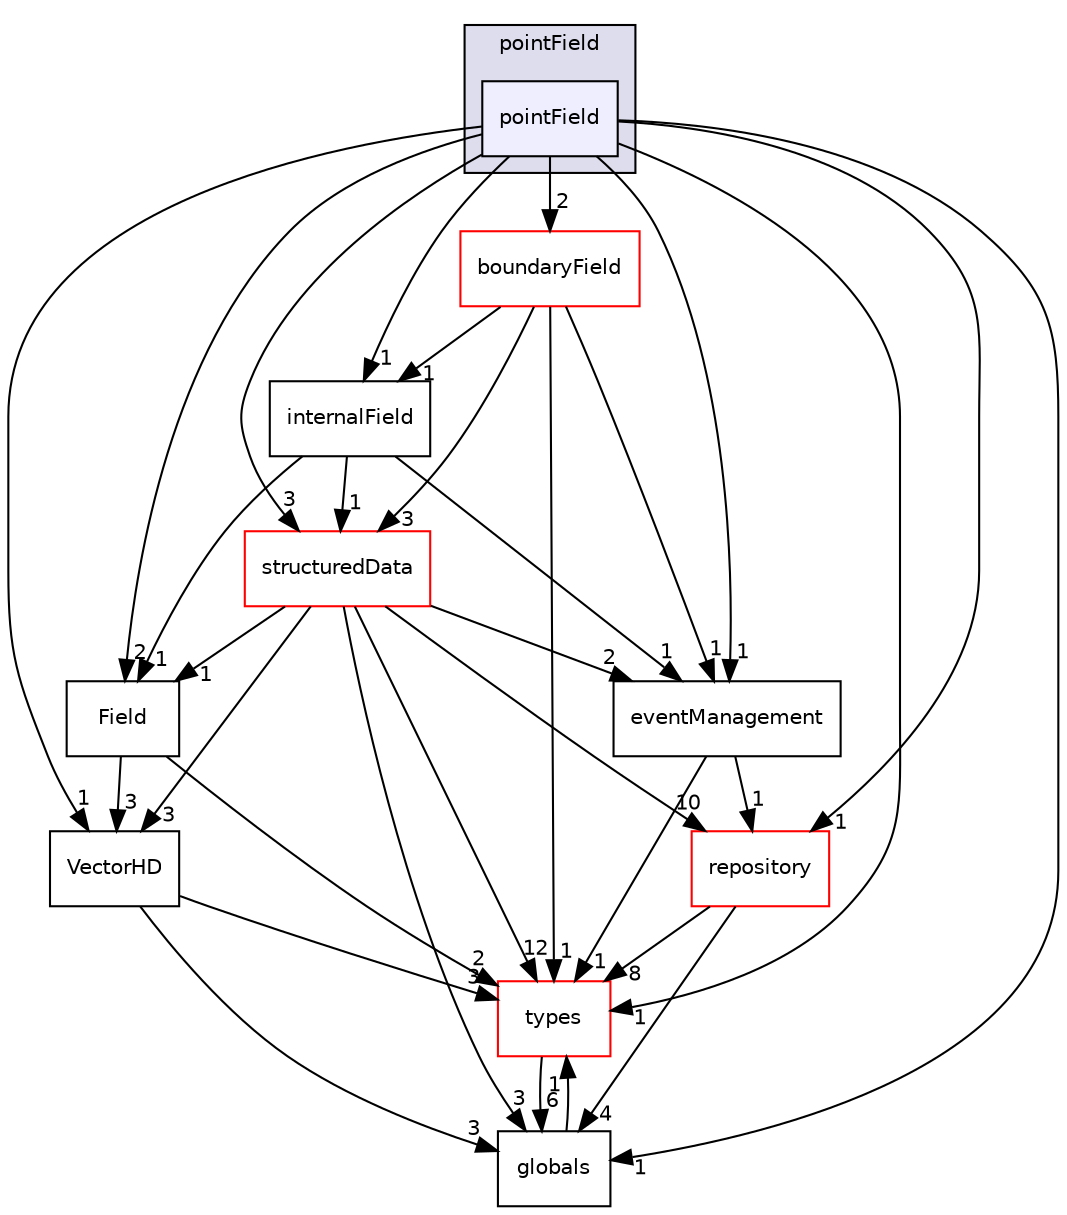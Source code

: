digraph "src/phasicFlow/containers/pointField/pointField" {
  compound=true
  node [ fontsize="10", fontname="Helvetica"];
  edge [ labelfontsize="10", labelfontname="Helvetica"];
  subgraph clusterdir_e9e787f783a8c65da3b050132fffe244 {
    graph [ bgcolor="#ddddee", pencolor="black", label="pointField" fontname="Helvetica", fontsize="10", URL="dir_e9e787f783a8c65da3b050132fffe244.html"]
  dir_5d8425190fd88646f06580e82eb988ab [shape=box, label="pointField", style="filled", fillcolor="#eeeeff", pencolor="black", URL="dir_5d8425190fd88646f06580e82eb988ab.html"];
  }
  dir_c31af67a0d52993121318aee5d15d930 [shape=box label="eventManagement" URL="dir_c31af67a0d52993121318aee5d15d930.html"];
  dir_0b265ec0eb5bc5fbad75b6fd7b5b024b [shape=box label="structuredData" fillcolor="white" style="filled" color="red" URL="dir_0b265ec0eb5bc5fbad75b6fd7b5b024b.html"];
  dir_8a09dd5b7fce343a5c545316ddba4e1b [shape=box label="repository" fillcolor="white" style="filled" color="red" URL="dir_8a09dd5b7fce343a5c545316ddba4e1b.html"];
  dir_e8baec020e471dff3bc06b812491e6c5 [shape=box label="types" fillcolor="white" style="filled" color="red" URL="dir_e8baec020e471dff3bc06b812491e6c5.html"];
  dir_85497c7e58043584c333050bd80e3172 [shape=box label="Field" URL="dir_85497c7e58043584c333050bd80e3172.html"];
  dir_1c1936ce7c89e92788dcaa02101605d7 [shape=box label="internalField" URL="dir_1c1936ce7c89e92788dcaa02101605d7.html"];
  dir_a7b5b55055c0d0d8cb35dad4e9ea05cf [shape=box label="boundaryField" fillcolor="white" style="filled" color="red" URL="dir_a7b5b55055c0d0d8cb35dad4e9ea05cf.html"];
  dir_5f6559faa080c0b07ec2a71fd7e912fc [shape=box label="globals" URL="dir_5f6559faa080c0b07ec2a71fd7e912fc.html"];
  dir_6e5937d7e5e1e467a126da306e3d0a5a [shape=box label="VectorHD" URL="dir_6e5937d7e5e1e467a126da306e3d0a5a.html"];
  dir_5d8425190fd88646f06580e82eb988ab->dir_c31af67a0d52993121318aee5d15d930 [headlabel="1", labeldistance=1.5 headhref="dir_000104_000115.html"];
  dir_5d8425190fd88646f06580e82eb988ab->dir_0b265ec0eb5bc5fbad75b6fd7b5b024b [headlabel="3", labeldistance=1.5 headhref="dir_000104_000032.html"];
  dir_5d8425190fd88646f06580e82eb988ab->dir_8a09dd5b7fce343a5c545316ddba4e1b [headlabel="1", labeldistance=1.5 headhref="dir_000104_000124.html"];
  dir_5d8425190fd88646f06580e82eb988ab->dir_e8baec020e471dff3bc06b812491e6c5 [headlabel="1", labeldistance=1.5 headhref="dir_000104_000175.html"];
  dir_5d8425190fd88646f06580e82eb988ab->dir_85497c7e58043584c333050bd80e3172 [headlabel="2", labeldistance=1.5 headhref="dir_000104_000086.html"];
  dir_5d8425190fd88646f06580e82eb988ab->dir_1c1936ce7c89e92788dcaa02101605d7 [headlabel="1", labeldistance=1.5 headhref="dir_000104_000103.html"];
  dir_5d8425190fd88646f06580e82eb988ab->dir_a7b5b55055c0d0d8cb35dad4e9ea05cf [headlabel="2", labeldistance=1.5 headhref="dir_000104_000097.html"];
  dir_5d8425190fd88646f06580e82eb988ab->dir_5f6559faa080c0b07ec2a71fd7e912fc [headlabel="1", labeldistance=1.5 headhref="dir_000104_000117.html"];
  dir_5d8425190fd88646f06580e82eb988ab->dir_6e5937d7e5e1e467a126da306e3d0a5a [headlabel="1", labeldistance=1.5 headhref="dir_000104_000110.html"];
  dir_c31af67a0d52993121318aee5d15d930->dir_8a09dd5b7fce343a5c545316ddba4e1b [headlabel="1", labeldistance=1.5 headhref="dir_000115_000124.html"];
  dir_c31af67a0d52993121318aee5d15d930->dir_e8baec020e471dff3bc06b812491e6c5 [headlabel="1", labeldistance=1.5 headhref="dir_000115_000175.html"];
  dir_0b265ec0eb5bc5fbad75b6fd7b5b024b->dir_c31af67a0d52993121318aee5d15d930 [headlabel="2", labeldistance=1.5 headhref="dir_000032_000115.html"];
  dir_0b265ec0eb5bc5fbad75b6fd7b5b024b->dir_8a09dd5b7fce343a5c545316ddba4e1b [headlabel="10", labeldistance=1.5 headhref="dir_000032_000124.html"];
  dir_0b265ec0eb5bc5fbad75b6fd7b5b024b->dir_e8baec020e471dff3bc06b812491e6c5 [headlabel="12", labeldistance=1.5 headhref="dir_000032_000175.html"];
  dir_0b265ec0eb5bc5fbad75b6fd7b5b024b->dir_85497c7e58043584c333050bd80e3172 [headlabel="1", labeldistance=1.5 headhref="dir_000032_000086.html"];
  dir_0b265ec0eb5bc5fbad75b6fd7b5b024b->dir_5f6559faa080c0b07ec2a71fd7e912fc [headlabel="3", labeldistance=1.5 headhref="dir_000032_000117.html"];
  dir_0b265ec0eb5bc5fbad75b6fd7b5b024b->dir_6e5937d7e5e1e467a126da306e3d0a5a [headlabel="3", labeldistance=1.5 headhref="dir_000032_000110.html"];
  dir_8a09dd5b7fce343a5c545316ddba4e1b->dir_e8baec020e471dff3bc06b812491e6c5 [headlabel="8", labeldistance=1.5 headhref="dir_000124_000175.html"];
  dir_8a09dd5b7fce343a5c545316ddba4e1b->dir_5f6559faa080c0b07ec2a71fd7e912fc [headlabel="4", labeldistance=1.5 headhref="dir_000124_000117.html"];
  dir_e8baec020e471dff3bc06b812491e6c5->dir_5f6559faa080c0b07ec2a71fd7e912fc [headlabel="6", labeldistance=1.5 headhref="dir_000175_000117.html"];
  dir_85497c7e58043584c333050bd80e3172->dir_e8baec020e471dff3bc06b812491e6c5 [headlabel="2", labeldistance=1.5 headhref="dir_000086_000175.html"];
  dir_85497c7e58043584c333050bd80e3172->dir_6e5937d7e5e1e467a126da306e3d0a5a [headlabel="3", labeldistance=1.5 headhref="dir_000086_000110.html"];
  dir_1c1936ce7c89e92788dcaa02101605d7->dir_c31af67a0d52993121318aee5d15d930 [headlabel="1", labeldistance=1.5 headhref="dir_000103_000115.html"];
  dir_1c1936ce7c89e92788dcaa02101605d7->dir_0b265ec0eb5bc5fbad75b6fd7b5b024b [headlabel="1", labeldistance=1.5 headhref="dir_000103_000032.html"];
  dir_1c1936ce7c89e92788dcaa02101605d7->dir_85497c7e58043584c333050bd80e3172 [headlabel="1", labeldistance=1.5 headhref="dir_000103_000086.html"];
  dir_a7b5b55055c0d0d8cb35dad4e9ea05cf->dir_c31af67a0d52993121318aee5d15d930 [headlabel="1", labeldistance=1.5 headhref="dir_000097_000115.html"];
  dir_a7b5b55055c0d0d8cb35dad4e9ea05cf->dir_0b265ec0eb5bc5fbad75b6fd7b5b024b [headlabel="3", labeldistance=1.5 headhref="dir_000097_000032.html"];
  dir_a7b5b55055c0d0d8cb35dad4e9ea05cf->dir_e8baec020e471dff3bc06b812491e6c5 [headlabel="1", labeldistance=1.5 headhref="dir_000097_000175.html"];
  dir_a7b5b55055c0d0d8cb35dad4e9ea05cf->dir_1c1936ce7c89e92788dcaa02101605d7 [headlabel="1", labeldistance=1.5 headhref="dir_000097_000103.html"];
  dir_5f6559faa080c0b07ec2a71fd7e912fc->dir_e8baec020e471dff3bc06b812491e6c5 [headlabel="1", labeldistance=1.5 headhref="dir_000117_000175.html"];
  dir_6e5937d7e5e1e467a126da306e3d0a5a->dir_e8baec020e471dff3bc06b812491e6c5 [headlabel="3", labeldistance=1.5 headhref="dir_000110_000175.html"];
  dir_6e5937d7e5e1e467a126da306e3d0a5a->dir_5f6559faa080c0b07ec2a71fd7e912fc [headlabel="3", labeldistance=1.5 headhref="dir_000110_000117.html"];
}
